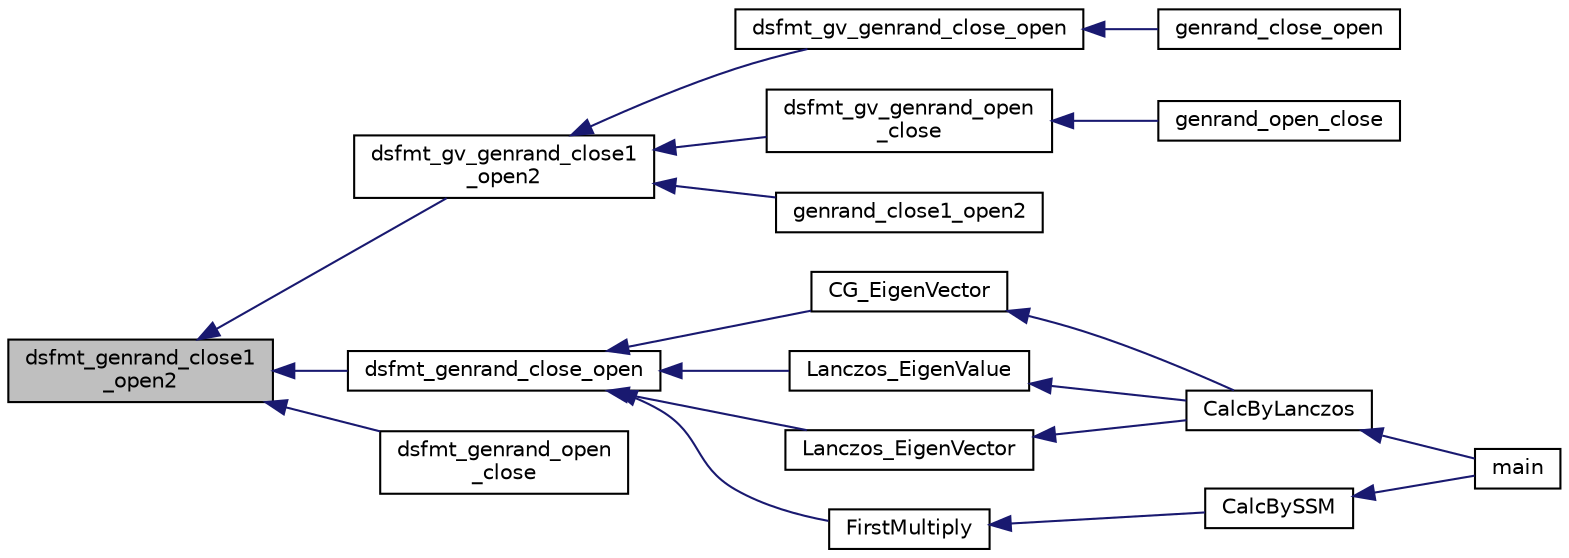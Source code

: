 digraph "dsfmt_genrand_close1_open2"
{
 // INTERACTIVE_SVG=YES
  edge [fontname="Helvetica",fontsize="10",labelfontname="Helvetica",labelfontsize="10"];
  node [fontname="Helvetica",fontsize="10",shape=record];
  rankdir="LR";
  Node1 [label="dsfmt_genrand_close1\l_open2",height=0.2,width=0.4,color="black", fillcolor="grey75", style="filled", fontcolor="black"];
  Node1 -> Node2 [dir="back",color="midnightblue",fontsize="10",style="solid",fontname="Helvetica"];
  Node2 [label="dsfmt_gv_genrand_close1\l_open2",height=0.2,width=0.4,color="black", fillcolor="white", style="filled",URL="$d_s_f_m_t_8h.html#aab9284ee31e49e698240748e5c422e76"];
  Node2 -> Node3 [dir="back",color="midnightblue",fontsize="10",style="solid",fontname="Helvetica"];
  Node3 [label="dsfmt_gv_genrand_close_open",height=0.2,width=0.4,color="black", fillcolor="white", style="filled",URL="$d_s_f_m_t_8h.html#a6f2a1cb0b0b6f868708a00350affbbfa"];
  Node3 -> Node4 [dir="back",color="midnightblue",fontsize="10",style="solid",fontname="Helvetica"];
  Node4 [label="genrand_close_open",height=0.2,width=0.4,color="black", fillcolor="white", style="filled",URL="$d_s_f_m_t_8h.html#ab5e8f9060fd540a3bb1c5b7641284cad"];
  Node2 -> Node5 [dir="back",color="midnightblue",fontsize="10",style="solid",fontname="Helvetica"];
  Node5 [label="dsfmt_gv_genrand_open\l_close",height=0.2,width=0.4,color="black", fillcolor="white", style="filled",URL="$d_s_f_m_t_8h.html#aad429a1aead793e75fdff0e9616db4f3"];
  Node5 -> Node6 [dir="back",color="midnightblue",fontsize="10",style="solid",fontname="Helvetica"];
  Node6 [label="genrand_open_close",height=0.2,width=0.4,color="black", fillcolor="white", style="filled",URL="$d_s_f_m_t_8h.html#af35767b9543581ee9215c384d1620ef4"];
  Node2 -> Node7 [dir="back",color="midnightblue",fontsize="10",style="solid",fontname="Helvetica"];
  Node7 [label="genrand_close1_open2",height=0.2,width=0.4,color="black", fillcolor="white", style="filled",URL="$d_s_f_m_t_8h.html#a5801a9157c59d0515f7a3c9328f37ec5"];
  Node1 -> Node8 [dir="back",color="midnightblue",fontsize="10",style="solid",fontname="Helvetica"];
  Node8 [label="dsfmt_genrand_close_open",height=0.2,width=0.4,color="black", fillcolor="white", style="filled",URL="$d_s_f_m_t_8h.html#a1d070f0dc97e95122038aed8be76f8dd"];
  Node8 -> Node9 [dir="back",color="midnightblue",fontsize="10",style="solid",fontname="Helvetica"];
  Node9 [label="CG_EigenVector",height=0.2,width=0.4,color="black", fillcolor="white", style="filled",URL="$_c_g___eigen_vector_8h.html#a27dc47878d6c847ba4f6732e66204bf9"];
  Node9 -> Node10 [dir="back",color="midnightblue",fontsize="10",style="solid",fontname="Helvetica"];
  Node10 [label="CalcByLanczos",height=0.2,width=0.4,color="black", fillcolor="white", style="filled",URL="$_calc_by_lanczos_8h.html#a4efefe8077d976196c07adb0803ce2ff"];
  Node10 -> Node11 [dir="back",color="midnightblue",fontsize="10",style="solid",fontname="Helvetica"];
  Node11 [label="main",height=0.2,width=0.4,color="black", fillcolor="white", style="filled",URL="$_h_phi_main_8c.html#a0ddf1224851353fc92bfbff6f499fa97",tooltip="Main program for HPhi. "];
  Node8 -> Node12 [dir="back",color="midnightblue",fontsize="10",style="solid",fontname="Helvetica"];
  Node12 [label="FirstMultiply",height=0.2,width=0.4,color="black", fillcolor="white", style="filled",URL="$_first_multiply_8h.html#af77e6c8e5905fa1c2f3debb9404d5a86"];
  Node12 -> Node13 [dir="back",color="midnightblue",fontsize="10",style="solid",fontname="Helvetica"];
  Node13 [label="CalcBySSM",height=0.2,width=0.4,color="black", fillcolor="white", style="filled",URL="$_calc_by_t_p_q_8h.html#a7bb0164ecd302a8713c60f99ab50442f"];
  Node13 -> Node11 [dir="back",color="midnightblue",fontsize="10",style="solid",fontname="Helvetica"];
  Node8 -> Node14 [dir="back",color="midnightblue",fontsize="10",style="solid",fontname="Helvetica"];
  Node14 [label="Lanczos_EigenValue",height=0.2,width=0.4,color="black", fillcolor="white", style="filled",URL="$_lanczos___eigen_value_8c.html#adffde20ad3202934fdc77cfa37472529"];
  Node14 -> Node10 [dir="back",color="midnightblue",fontsize="10",style="solid",fontname="Helvetica"];
  Node8 -> Node15 [dir="back",color="midnightblue",fontsize="10",style="solid",fontname="Helvetica"];
  Node15 [label="Lanczos_EigenVector",height=0.2,width=0.4,color="black", fillcolor="white", style="filled",URL="$_lanczos___eigen_vector_8c.html#a4575347f442614960b1d0555ab1d1ffe"];
  Node15 -> Node10 [dir="back",color="midnightblue",fontsize="10",style="solid",fontname="Helvetica"];
  Node1 -> Node16 [dir="back",color="midnightblue",fontsize="10",style="solid",fontname="Helvetica"];
  Node16 [label="dsfmt_genrand_open\l_close",height=0.2,width=0.4,color="black", fillcolor="white", style="filled",URL="$d_s_f_m_t_8h.html#adb8392cee5e6d63095024b7595d3555a"];
}
